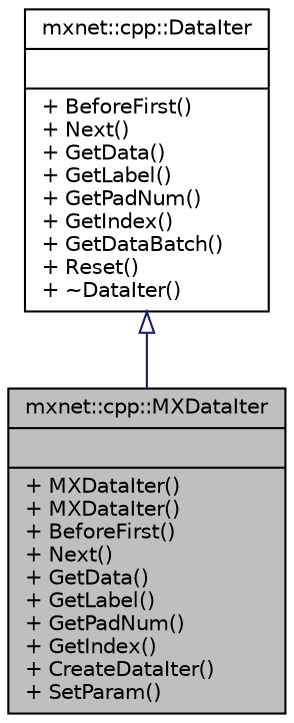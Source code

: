 digraph "mxnet::cpp::MXDataIter"
{
 // LATEX_PDF_SIZE
  edge [fontname="Helvetica",fontsize="10",labelfontname="Helvetica",labelfontsize="10"];
  node [fontname="Helvetica",fontsize="10",shape=record];
  Node1 [label="{mxnet::cpp::MXDataIter\n||+ MXDataIter()\l+ MXDataIter()\l+ BeforeFirst()\l+ Next()\l+ GetData()\l+ GetLabel()\l+ GetPadNum()\l+ GetIndex()\l+ CreateDataIter()\l+ SetParam()\l}",height=0.2,width=0.4,color="black", fillcolor="grey75", style="filled", fontcolor="black",tooltip=" "];
  Node2 -> Node1 [dir="back",color="midnightblue",fontsize="10",style="solid",arrowtail="onormal",fontname="Helvetica"];
  Node2 [label="{mxnet::cpp::DataIter\n||+ BeforeFirst()\l+ Next()\l+ GetData()\l+ GetLabel()\l+ GetPadNum()\l+ GetIndex()\l+ GetDataBatch()\l+ Reset()\l+ ~DataIter()\l}",height=0.2,width=0.4,color="black", fillcolor="white", style="filled",URL="$classmxnet_1_1cpp_1_1DataIter.html",tooltip=" "];
}
